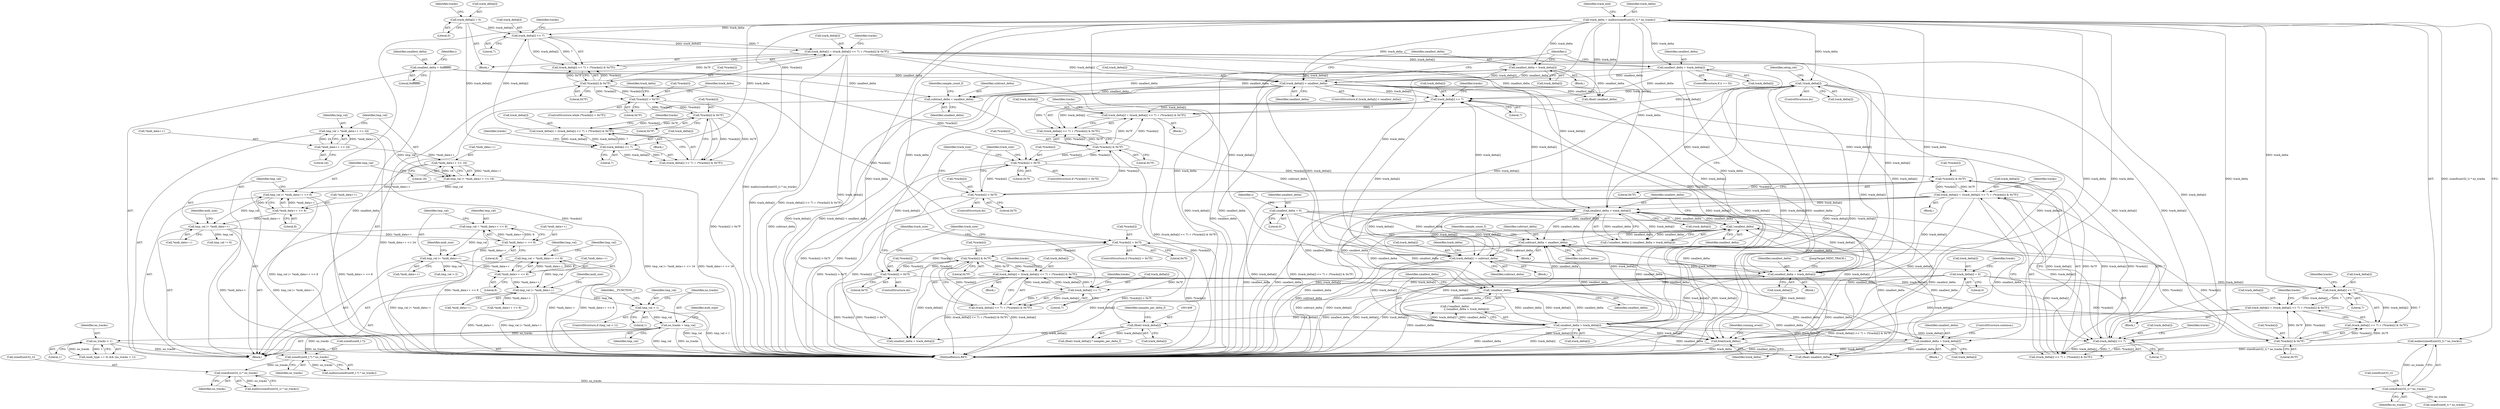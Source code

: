 digraph "0_wildmidi_660b513d99bced8783a4a5984ac2f742c74ebbdd_1@API" {
"1001515" [label="(Call,free(track_delta))"];
"1001048" [label="(Call,!track_delta[i])"];
"1000410" [label="(Call,track_delta = malloc(sizeof(uint32_t) * no_tracks))"];
"1000412" [label="(Call,malloc(sizeof(uint32_t) * no_tracks))"];
"1000413" [label="(Call,sizeof(uint32_t) * no_tracks)"];
"1000406" [label="(Call,sizeof(uint32_t) * no_tracks)"];
"1000399" [label="(Call,sizeof(uint8_t *) * no_tracks)"];
"1000337" [label="(Call,no_tracks = tmp_val)"];
"1000325" [label="(Call,tmp_val < 1)"];
"1000316" [label="(Call,tmp_val |= *midi_data++)"];
"1000309" [label="(Call,tmp_val = *midi_data++ << 8)"];
"1000311" [label="(Call,*midi_data++ << 8)"];
"1000285" [label="(Call,tmp_val |= *midi_data++)"];
"1000278" [label="(Call,tmp_val = *midi_data++ << 8)"];
"1000280" [label="(Call,*midi_data++ << 8)"];
"1000257" [label="(Call,tmp_val |= *midi_data++)"];
"1000250" [label="(Call,tmp_val |= *midi_data++ << 8)"];
"1000243" [label="(Call,tmp_val |= *midi_data++ << 16)"];
"1000236" [label="(Call,tmp_val = *midi_data++ << 24)"];
"1000238" [label="(Call,*midi_data++ << 24)"];
"1000245" [label="(Call,*midi_data++ << 16)"];
"1000252" [label="(Call,*midi_data++ << 8)"];
"1000345" [label="(Call,no_tracks > 1)"];
"1001024" [label="(Call,track_delta[i] = (track_delta[i] << 7) + (*tracks[i] & 0x7F))"];
"1001029" [label="(Call,track_delta[i] << 7)"];
"1001056" [label="(Call,smallest_delta > track_delta[i])"];
"1001054" [label="(Call,!smallest_delta)"];
"1001062" [label="(Call,smallest_delta = track_delta[i])"];
"1000754" [label="(Call,track_delta[i] -= subtract_delta)"];
"1000677" [label="(Call,subtract_delta = smallest_delta)"];
"1000661" [label="(Call,smallest_delta = track_delta[i])"];
"1000655" [label="(Call,track_delta[i] < smallest_delta)"];
"1000625" [label="(Call,track_delta[i] = (track_delta[i] << 7) + (*tracks[i] & 0x7F))"];
"1000630" [label="(Call,track_delta[i] << 7)"];
"1000588" [label="(Call,track_delta[i] = 0)"];
"1000601" [label="(Call,track_delta[i] = (track_delta[i] << 7) + (*tracks[i] & 0x7F))"];
"1000606" [label="(Call,track_delta[i] << 7)"];
"1000611" [label="(Call,*tracks[i] & 0x7F)"];
"1000594" [label="(Call,*tracks[i] > 0x7F)"];
"1000635" [label="(Call,*tracks[i] & 0x7F)"];
"1000431" [label="(Call,smallest_delta = 0xffffffff)"];
"1000672" [label="(Call,smallest_delta = track_delta[i])"];
"1001069" [label="(Call,subtract_delta = smallest_delta)"];
"1000731" [label="(Call,smallest_delta = 0)"];
"1000774" [label="(Call,smallest_delta = track_delta[i])"];
"1000768" [label="(Call,smallest_delta > track_delta[i])"];
"1000766" [label="(Call,!smallest_delta)"];
"1000981" [label="(Call,track_delta[i] = (track_delta[i] << 7) + (*tracks[i] & 0x7F))"];
"1000986" [label="(Call,track_delta[i] << 7)"];
"1000991" [label="(Call,*tracks[i] & 0x7F)"];
"1000966" [label="(Call,*tracks[i] > 0x7f)"];
"1001034" [label="(Call,*tracks[i] & 0x7F)"];
"1001005" [label="(Call,*tracks[i] > 0x7f)"];
"1001337" [label="(Call,track_delta[i] = (track_delta[i] << 7) + (*tracks[i] & 0x7F))"];
"1001342" [label="(Call,track_delta[i] << 7)"];
"1001316" [label="(Call,track_delta[i] = 0)"];
"1001347" [label="(Call,*tracks[i] & 0x7F)"];
"1001322" [label="(Call,*tracks[i] > 0x7f)"];
"1001390" [label="(Call,*tracks[i] & 0x7F)"];
"1001361" [label="(Call,*tracks[i] > 0x7f)"];
"1001408" [label="(Call,(float) track_delta[i])"];
"1001380" [label="(Call,track_delta[i] = (track_delta[i] << 7) + (*tracks[i] & 0x7F))"];
"1001385" [label="(Call,track_delta[i] << 7)"];
"1000678" [label="(Identifier,subtract_delta)"];
"1000611" [label="(Call,*tracks[i] & 0x7F)"];
"1000263" [label="(Identifier,midi_size)"];
"1000780" [label="(ControlStructure,do)"];
"1000612" [label="(Call,*tracks[i])"];
"1001054" [label="(Call,!smallest_delta)"];
"1000249" [label="(Literal,16)"];
"1001005" [label="(Call,*tracks[i] > 0x7f)"];
"1000245" [label="(Call,*midi_data++ << 16)"];
"1000673" [label="(Identifier,smallest_delta)"];
"1000655" [label="(Call,track_delta[i] < smallest_delta)"];
"1001341" [label="(Call,(track_delta[i] << 7) + (*tracks[i] & 0x7F))"];
"1000257" [label="(Call,tmp_val |= *midi_data++)"];
"1000250" [label="(Call,tmp_val |= *midi_data++ << 8)"];
"1000280" [label="(Call,*midi_data++ << 8)"];
"1000406" [label="(Call,sizeof(uint32_t) * no_tracks)"];
"1001056" [label="(Call,smallest_delta > track_delta[i])"];
"1001348" [label="(Call,*tracks[i])"];
"1000266" [label="(Call,tmp_val != 6)"];
"1000654" [label="(ControlStructure,if (track_delta[i] < smallest_delta))"];
"1000656" [label="(Call,track_delta[i])"];
"1000291" [label="(Identifier,midi_size)"];
"1000992" [label="(Call,*tracks[i])"];
"1001381" [label="(Call,track_delta[i])"];
"1000281" [label="(Call,*midi_data++)"];
"1000625" [label="(Call,track_delta[i] = (track_delta[i] << 7) + (*tracks[i] & 0x7F))"];
"1000605" [label="(Call,(track_delta[i] << 7) + (*tracks[i] & 0x7F))"];
"1000610" [label="(Literal,7)"];
"1000407" [label="(Call,sizeof(uint32_t))"];
"1001362" [label="(Call,*tracks[i])"];
"1000345" [label="(Call,no_tracks > 1)"];
"1000398" [label="(Call,malloc(sizeof(uint8_t *) * no_tracks))"];
"1000312" [label="(Call,*midi_data++)"];
"1000239" [label="(Call,*midi_data++)"];
"1001385" [label="(Call,track_delta[i] << 7)"];
"1000410" [label="(Call,track_delta = malloc(sizeof(uint32_t) * no_tracks))"];
"1001058" [label="(Call,track_delta[i])"];
"1001516" [label="(Identifier,track_delta)"];
"1000966" [label="(Call,*tracks[i] > 0x7f)"];
"1000278" [label="(Call,tmp_val = *midi_data++ << 8)"];
"1000614" [label="(Identifier,tracks)"];
"1000994" [label="(Identifier,tracks)"];
"1001320" [label="(Literal,0)"];
"1001350" [label="(Identifier,tracks)"];
"1001049" [label="(Call,track_delta[i])"];
"1000677" [label="(Call,subtract_delta = smallest_delta)"];
"1001395" [label="(Literal,0x7F)"];
"1001076" [label="(Call,(float) smallest_delta)"];
"1001410" [label="(Call,track_delta[i])"];
"1000327" [label="(Literal,1)"];
"1001053" [label="(Call,(!smallest_delta) || (smallest_delta > track_delta[i]))"];
"1000663" [label="(Call,track_delta[i])"];
"1001355" [label="(Identifier,tracks)"];
"1001346" [label="(Literal,7)"];
"1001069" [label="(Call,subtract_delta = smallest_delta)"];
"1001370" [label="(Identifier,track_size)"];
"1001029" [label="(Call,track_delta[i] << 7)"];
"1000436" [label="(Identifier,i)"];
"1000982" [label="(Call,track_delta[i])"];
"1001070" [label="(Identifier,subtract_delta)"];
"1000594" [label="(Call,*tracks[i] > 0x7F)"];
"1001398" [label="(Identifier,tracks)"];
"1001342" [label="(Call,track_delta[i] << 7)"];
"1000123" [label="(Block,)"];
"1001144" [label="(Block,)"];
"1000674" [label="(Call,track_delta[i])"];
"1000595" [label="(Call,*tracks[i])"];
"1000603" [label="(Identifier,track_delta)"];
"1000627" [label="(Identifier,track_delta)"];
"1000974" [label="(Block,)"];
"1001407" [label="(Call,(float) track_delta[i] * samples_per_delta_f)"];
"1000755" [label="(Call,track_delta[i])"];
"1000736" [label="(Identifier,i)"];
"1000991" [label="(Call,*tracks[i] & 0x7F)"];
"1001010" [label="(Literal,0x7f)"];
"1000732" [label="(Identifier,smallest_delta)"];
"1000243" [label="(Call,tmp_val |= *midi_data++ << 16)"];
"1001389" [label="(Literal,7)"];
"1000599" [label="(Literal,0x7F)"];
"1000294" [label="(Call,tmp_val > 2)"];
"1000679" [label="(Identifier,smallest_delta)"];
"1000636" [label="(Call,*tracks[i])"];
"1000978" [label="(Identifier,track_size)"];
"1000635" [label="(Call,*tracks[i] & 0x7F)"];
"1000286" [label="(Identifier,tmp_val)"];
"1000986" [label="(Call,track_delta[i] << 7)"];
"1000973" [label="(ControlStructure,do)"];
"1001515" [label="(Call,free(track_delta))"];
"1000339" [label="(Identifier,tmp_val)"];
"1000236" [label="(Call,tmp_val = *midi_data++ << 24)"];
"1000660" [label="(Block,)"];
"1000418" [label="(Identifier,track_end)"];
"1001337" [label="(Call,track_delta[i] = (track_delta[i] << 7) + (*tracks[i] & 0x7F))"];
"1000309" [label="(Call,tmp_val = *midi_data++ << 8)"];
"1000681" [label="(Identifier,sample_count_f)"];
"1001327" [label="(Literal,0x7f)"];
"1001408" [label="(Call,(float) track_delta[i])"];
"1000761" [label="(Identifier,track_delta)"];
"1001039" [label="(Literal,0x7F)"];
"1001533" [label="(MethodReturn,RET)"];
"1000318" [label="(Call,*midi_data++)"];
"1000412" [label="(Call,malloc(sizeof(uint32_t) * no_tracks))"];
"1000971" [label="(Literal,0x7f)"];
"1000767" [label="(Identifier,smallest_delta)"];
"1000432" [label="(Identifier,smallest_delta)"];
"1001064" [label="(Call,track_delta[i])"];
"1000411" [label="(Identifier,track_delta)"];
"1001014" [label="(Identifier,track_size)"];
"1000731" [label="(Call,smallest_delta = 0)"];
"1000359" [label="(Call,*midi_data++ << 8)"];
"1000346" [label="(Identifier,no_tracks)"];
"1000769" [label="(Identifier,smallest_delta)"];
"1001006" [label="(Call,*tracks[i])"];
"1000588" [label="(Call,track_delta[i] = 0)"];
"1001323" [label="(Call,*tracks[i])"];
"1000399" [label="(Call,sizeof(uint8_t *) * no_tracks)"];
"1000284" [label="(Literal,8)"];
"1000597" [label="(Identifier,tracks)"];
"1000343" [label="(Identifier,midi_type)"];
"1000287" [label="(Call,*midi_data++)"];
"1000965" [label="(ControlStructure,if (*tracks[i] > 0x7f))"];
"1000259" [label="(Call,*midi_data++)"];
"1000770" [label="(Call,track_delta[i])"];
"1001384" [label="(Call,(track_delta[i] << 7) + (*tracks[i] & 0x7F))"];
"1001325" [label="(Identifier,tracks)"];
"1000643" [label="(Identifier,tracks)"];
"1001024" [label="(Call,track_delta[i] = (track_delta[i] << 7) + (*tracks[i] & 0x7F))"];
"1000244" [label="(Identifier,tmp_val)"];
"1000237" [label="(Identifier,tmp_val)"];
"1001343" [label="(Call,track_delta[i])"];
"1000662" [label="(Identifier,smallest_delta)"];
"1000634" [label="(Literal,7)"];
"1000251" [label="(Identifier,tmp_val)"];
"1001317" [label="(Call,track_delta[i])"];
"1000630" [label="(Call,track_delta[i] << 7)"];
"1000324" [label="(ControlStructure,if (tmp_val < 1))"];
"1000981" [label="(Call,track_delta[i] = (track_delta[i] << 7) + (*tracks[i] & 0x7F))"];
"1000589" [label="(Call,track_delta[i])"];
"1001380" [label="(Call,track_delta[i] = (track_delta[i] << 7) + (*tracks[i] & 0x7F))"];
"1001366" [label="(Literal,0x7f)"];
"1001025" [label="(Call,track_delta[i])"];
"1001055" [label="(Identifier,smallest_delta)"];
"1000999" [label="(Identifier,tracks)"];
"1000311" [label="(Call,*midi_data++ << 8)"];
"1000773" [label="(Block,)"];
"1000774" [label="(Call,smallest_delta = track_delta[i])"];
"1000413" [label="(Call,sizeof(uint32_t) * no_tracks)"];
"1000606" [label="(Call,track_delta[i] << 7)"];
"1000315" [label="(Literal,8)"];
"1000279" [label="(Identifier,tmp_val)"];
"1000317" [label="(Identifier,tmp_val)"];
"1001030" [label="(Call,track_delta[i])"];
"1000753" [label="(Block,)"];
"1000619" [label="(Identifier,tracks)"];
"1001338" [label="(Call,track_delta[i])"];
"1000256" [label="(Literal,8)"];
"1000668" [label="(ControlStructure,if (i == 0))"];
"1000338" [label="(Identifier,no_tracks)"];
"1000330" [label="(Identifier,__FUNCTION__)"];
"1000322" [label="(Identifier,midi_size)"];
"1000661" [label="(Call,smallest_delta = track_delta[i])"];
"1001042" [label="(Identifier,tracks)"];
"1000783" [label="(Identifier,setup_ret)"];
"1000443" [label="(Block,)"];
"1000600" [label="(Block,)"];
"1000310" [label="(Identifier,tmp_val)"];
"1001057" [label="(Identifier,smallest_delta)"];
"1001352" [label="(Literal,0x7F)"];
"1000775" [label="(Identifier,smallest_delta)"];
"1000987" [label="(Call,track_delta[i])"];
"1001393" [label="(Identifier,tracks)"];
"1001390" [label="(Call,*tracks[i] & 0x7F)"];
"1000758" [label="(Identifier,subtract_delta)"];
"1000325" [label="(Call,tmp_val < 1)"];
"1000626" [label="(Call,track_delta[i])"];
"1001413" [label="(Identifier,samples_per_delta_f)"];
"1000431" [label="(Call,smallest_delta = 0xffffffff)"];
"1001322" [label="(Call,*tracks[i] > 0x7f)"];
"1000409" [label="(Identifier,no_tracks)"];
"1001361" [label="(Call,*tracks[i] > 0x7f)"];
"1000253" [label="(Call,*midi_data++)"];
"1000638" [label="(Identifier,tracks)"];
"1001347" [label="(Call,*tracks[i] & 0x7F)"];
"1001330" [label="(Block,)"];
"1000592" [label="(Literal,0)"];
"1000766" [label="(Call,!smallest_delta)"];
"1001063" [label="(Identifier,smallest_delta)"];
"1001518" [label="(Identifier,running_event)"];
"1000246" [label="(Call,*midi_data++)"];
"1000601" [label="(Call,track_delta[i] = (track_delta[i] << 7) + (*tracks[i] & 0x7F))"];
"1001334" [label="(Identifier,track_size)"];
"1001321" [label="(ControlStructure,if (*tracks[i] > 0x7f))"];
"1000768" [label="(Call,smallest_delta > track_delta[i])"];
"1000779" [label="(ControlStructure,continue;)"];
"1000781" [label="(Block,)"];
"1000607" [label="(Call,track_delta[i])"];
"1000765" [label="(Call,(!smallest_delta)\n                             || (smallest_delta > track_delta[i]))"];
"1000326" [label="(Identifier,tmp_val)"];
"1001034" [label="(Call,*tracks[i] & 0x7F)"];
"1001033" [label="(Literal,7)"];
"1000433" [label="(Literal,0xffffffff)"];
"1001071" [label="(Identifier,smallest_delta)"];
"1001035" [label="(Call,*tracks[i])"];
"1000730" [label="(Block,)"];
"1001061" [label="(Block,)"];
"1000416" [label="(Identifier,no_tracks)"];
"1000754" [label="(Call,track_delta[i] -= subtract_delta)"];
"1000967" [label="(Call,*tracks[i])"];
"1001448" [label="(Call,smallest_delta = track_delta[i])"];
"1000616" [label="(Literal,0x7F)"];
"1000672" [label="(Call,smallest_delta = track_delta[i])"];
"1000402" [label="(Identifier,no_tracks)"];
"1001067" [label="(JumpTarget,NEXT_TRACK:)"];
"1000776" [label="(Call,track_delta[i])"];
"1000990" [label="(Literal,7)"];
"1000242" [label="(Literal,24)"];
"1000602" [label="(Call,track_delta[i])"];
"1001329" [label="(ControlStructure,do)"];
"1001073" [label="(Identifier,sample_count_f)"];
"1001391" [label="(Call,*tracks[i])"];
"1000258" [label="(Identifier,tmp_val)"];
"1000593" [label="(ControlStructure,while (*tracks[i] > 0x7F))"];
"1001028" [label="(Call,(track_delta[i] << 7) + (*tracks[i] & 0x7F))"];
"1000341" [label="(Call,(midi_type == 0) && (no_tracks > 1))"];
"1000631" [label="(Call,track_delta[i])"];
"1000238" [label="(Call,*midi_data++ << 24)"];
"1000733" [label="(Literal,0)"];
"1000400" [label="(Call,sizeof(uint8_t *))"];
"1000337" [label="(Call,no_tracks = tmp_val)"];
"1000347" [label="(Literal,1)"];
"1001062" [label="(Call,smallest_delta = track_delta[i])"];
"1000442" [label="(Identifier,i)"];
"1000985" [label="(Call,(track_delta[i] << 7) + (*tracks[i] & 0x7F))"];
"1001316" [label="(Call,track_delta[i] = 0)"];
"1000414" [label="(Call,sizeof(uint32_t))"];
"1000316" [label="(Call,tmp_val |= *midi_data++)"];
"1000285" [label="(Call,tmp_val |= *midi_data++)"];
"1000252" [label="(Call,*midi_data++ << 8)"];
"1001048" [label="(Call,!track_delta[i])"];
"1000684" [label="(Call,(float) smallest_delta)"];
"1001037" [label="(Identifier,tracks)"];
"1000996" [label="(Literal,0x7F)"];
"1000640" [label="(Literal,0x7F)"];
"1001386" [label="(Call,track_delta[i])"];
"1000629" [label="(Call,(track_delta[i] << 7) + (*tracks[i] & 0x7F))"];
"1000420" [label="(Call,sizeof(uint8_t) * no_tracks)"];
"1000659" [label="(Identifier,smallest_delta)"];
"1000405" [label="(Call,malloc(sizeof(uint32_t) * no_tracks))"];
"1001515" -> "1000123"  [label="AST: "];
"1001515" -> "1001516"  [label="CFG: "];
"1001516" -> "1001515"  [label="AST: "];
"1001518" -> "1001515"  [label="CFG: "];
"1001515" -> "1001533"  [label="DDG: track_delta"];
"1001048" -> "1001515"  [label="DDG: track_delta[i]"];
"1001337" -> "1001515"  [label="DDG: track_delta[i]"];
"1001056" -> "1001515"  [label="DDG: track_delta[i]"];
"1000754" -> "1001515"  [label="DDG: track_delta[i]"];
"1001316" -> "1001515"  [label="DDG: track_delta[i]"];
"1000655" -> "1001515"  [label="DDG: track_delta[i]"];
"1000625" -> "1001515"  [label="DDG: track_delta[i]"];
"1000410" -> "1001515"  [label="DDG: track_delta"];
"1000981" -> "1001515"  [label="DDG: track_delta[i]"];
"1000768" -> "1001515"  [label="DDG: track_delta[i]"];
"1001408" -> "1001515"  [label="DDG: track_delta[i]"];
"1001048" -> "1000780"  [label="AST: "];
"1001048" -> "1001049"  [label="CFG: "];
"1001049" -> "1001048"  [label="AST: "];
"1000783" -> "1001048"  [label="CFG: "];
"1001055" -> "1001048"  [label="CFG: "];
"1001048" -> "1001533"  [label="DDG: track_delta[i]"];
"1001048" -> "1001533"  [label="DDG: !track_delta[i]"];
"1001048" -> "1000754"  [label="DDG: track_delta[i]"];
"1001048" -> "1000986"  [label="DDG: track_delta[i]"];
"1001048" -> "1001029"  [label="DDG: track_delta[i]"];
"1000410" -> "1001048"  [label="DDG: track_delta"];
"1001024" -> "1001048"  [label="DDG: track_delta[i]"];
"1001048" -> "1001056"  [label="DDG: track_delta[i]"];
"1001048" -> "1001062"  [label="DDG: track_delta[i]"];
"1000410" -> "1000123"  [label="AST: "];
"1000410" -> "1000412"  [label="CFG: "];
"1000411" -> "1000410"  [label="AST: "];
"1000412" -> "1000410"  [label="AST: "];
"1000418" -> "1000410"  [label="CFG: "];
"1000410" -> "1001533"  [label="DDG: malloc(sizeof(uint32_t) * no_tracks)"];
"1000412" -> "1000410"  [label="DDG: sizeof(uint32_t) * no_tracks"];
"1000410" -> "1000606"  [label="DDG: track_delta"];
"1000410" -> "1000630"  [label="DDG: track_delta"];
"1000410" -> "1000655"  [label="DDG: track_delta"];
"1000410" -> "1000661"  [label="DDG: track_delta"];
"1000410" -> "1000672"  [label="DDG: track_delta"];
"1000410" -> "1000754"  [label="DDG: track_delta"];
"1000410" -> "1000768"  [label="DDG: track_delta"];
"1000410" -> "1000774"  [label="DDG: track_delta"];
"1000410" -> "1000986"  [label="DDG: track_delta"];
"1000410" -> "1001029"  [label="DDG: track_delta"];
"1000410" -> "1001056"  [label="DDG: track_delta"];
"1000410" -> "1001062"  [label="DDG: track_delta"];
"1000410" -> "1001342"  [label="DDG: track_delta"];
"1000410" -> "1001385"  [label="DDG: track_delta"];
"1000410" -> "1001408"  [label="DDG: track_delta"];
"1000410" -> "1001448"  [label="DDG: track_delta"];
"1000412" -> "1000413"  [label="CFG: "];
"1000413" -> "1000412"  [label="AST: "];
"1000412" -> "1001533"  [label="DDG: sizeof(uint32_t) * no_tracks"];
"1000413" -> "1000412"  [label="DDG: no_tracks"];
"1000413" -> "1000416"  [label="CFG: "];
"1000414" -> "1000413"  [label="AST: "];
"1000416" -> "1000413"  [label="AST: "];
"1000406" -> "1000413"  [label="DDG: no_tracks"];
"1000413" -> "1000420"  [label="DDG: no_tracks"];
"1000406" -> "1000405"  [label="AST: "];
"1000406" -> "1000409"  [label="CFG: "];
"1000407" -> "1000406"  [label="AST: "];
"1000409" -> "1000406"  [label="AST: "];
"1000405" -> "1000406"  [label="CFG: "];
"1000406" -> "1000405"  [label="DDG: no_tracks"];
"1000399" -> "1000406"  [label="DDG: no_tracks"];
"1000399" -> "1000398"  [label="AST: "];
"1000399" -> "1000402"  [label="CFG: "];
"1000400" -> "1000399"  [label="AST: "];
"1000402" -> "1000399"  [label="AST: "];
"1000398" -> "1000399"  [label="CFG: "];
"1000399" -> "1000398"  [label="DDG: no_tracks"];
"1000337" -> "1000399"  [label="DDG: no_tracks"];
"1000345" -> "1000399"  [label="DDG: no_tracks"];
"1000337" -> "1000123"  [label="AST: "];
"1000337" -> "1000339"  [label="CFG: "];
"1000338" -> "1000337"  [label="AST: "];
"1000339" -> "1000337"  [label="AST: "];
"1000343" -> "1000337"  [label="CFG: "];
"1000337" -> "1001533"  [label="DDG: tmp_val"];
"1000337" -> "1001533"  [label="DDG: no_tracks"];
"1000325" -> "1000337"  [label="DDG: tmp_val"];
"1000337" -> "1000345"  [label="DDG: no_tracks"];
"1000325" -> "1000324"  [label="AST: "];
"1000325" -> "1000327"  [label="CFG: "];
"1000326" -> "1000325"  [label="AST: "];
"1000327" -> "1000325"  [label="AST: "];
"1000330" -> "1000325"  [label="CFG: "];
"1000338" -> "1000325"  [label="CFG: "];
"1000325" -> "1001533"  [label="DDG: tmp_val"];
"1000325" -> "1001533"  [label="DDG: tmp_val < 1"];
"1000316" -> "1000325"  [label="DDG: tmp_val"];
"1000316" -> "1000123"  [label="AST: "];
"1000316" -> "1000318"  [label="CFG: "];
"1000317" -> "1000316"  [label="AST: "];
"1000318" -> "1000316"  [label="AST: "];
"1000322" -> "1000316"  [label="CFG: "];
"1000316" -> "1001533"  [label="DDG: *midi_data++"];
"1000316" -> "1001533"  [label="DDG: tmp_val |= *midi_data++"];
"1000309" -> "1000316"  [label="DDG: tmp_val"];
"1000311" -> "1000316"  [label="DDG: *midi_data++"];
"1000316" -> "1000359"  [label="DDG: *midi_data++"];
"1000309" -> "1000123"  [label="AST: "];
"1000309" -> "1000311"  [label="CFG: "];
"1000310" -> "1000309"  [label="AST: "];
"1000311" -> "1000309"  [label="AST: "];
"1000317" -> "1000309"  [label="CFG: "];
"1000309" -> "1001533"  [label="DDG: *midi_data++ << 8"];
"1000311" -> "1000309"  [label="DDG: *midi_data++"];
"1000311" -> "1000309"  [label="DDG: 8"];
"1000311" -> "1000315"  [label="CFG: "];
"1000312" -> "1000311"  [label="AST: "];
"1000315" -> "1000311"  [label="AST: "];
"1000285" -> "1000311"  [label="DDG: *midi_data++"];
"1000285" -> "1000123"  [label="AST: "];
"1000285" -> "1000287"  [label="CFG: "];
"1000286" -> "1000285"  [label="AST: "];
"1000287" -> "1000285"  [label="AST: "];
"1000291" -> "1000285"  [label="CFG: "];
"1000285" -> "1001533"  [label="DDG: tmp_val |= *midi_data++"];
"1000285" -> "1001533"  [label="DDG: *midi_data++"];
"1000278" -> "1000285"  [label="DDG: tmp_val"];
"1000280" -> "1000285"  [label="DDG: *midi_data++"];
"1000285" -> "1000294"  [label="DDG: tmp_val"];
"1000278" -> "1000123"  [label="AST: "];
"1000278" -> "1000280"  [label="CFG: "];
"1000279" -> "1000278"  [label="AST: "];
"1000280" -> "1000278"  [label="AST: "];
"1000286" -> "1000278"  [label="CFG: "];
"1000278" -> "1001533"  [label="DDG: *midi_data++ << 8"];
"1000280" -> "1000278"  [label="DDG: *midi_data++"];
"1000280" -> "1000278"  [label="DDG: 8"];
"1000280" -> "1000284"  [label="CFG: "];
"1000281" -> "1000280"  [label="AST: "];
"1000284" -> "1000280"  [label="AST: "];
"1000257" -> "1000280"  [label="DDG: *midi_data++"];
"1000257" -> "1000123"  [label="AST: "];
"1000257" -> "1000259"  [label="CFG: "];
"1000258" -> "1000257"  [label="AST: "];
"1000259" -> "1000257"  [label="AST: "];
"1000263" -> "1000257"  [label="CFG: "];
"1000257" -> "1001533"  [label="DDG: *midi_data++"];
"1000257" -> "1001533"  [label="DDG: tmp_val |= *midi_data++"];
"1000250" -> "1000257"  [label="DDG: tmp_val"];
"1000252" -> "1000257"  [label="DDG: *midi_data++"];
"1000257" -> "1000266"  [label="DDG: tmp_val"];
"1000250" -> "1000123"  [label="AST: "];
"1000250" -> "1000252"  [label="CFG: "];
"1000251" -> "1000250"  [label="AST: "];
"1000252" -> "1000250"  [label="AST: "];
"1000258" -> "1000250"  [label="CFG: "];
"1000250" -> "1001533"  [label="DDG: *midi_data++ << 8"];
"1000250" -> "1001533"  [label="DDG: tmp_val |= *midi_data++ << 8"];
"1000243" -> "1000250"  [label="DDG: tmp_val"];
"1000252" -> "1000250"  [label="DDG: *midi_data++"];
"1000252" -> "1000250"  [label="DDG: 8"];
"1000243" -> "1000123"  [label="AST: "];
"1000243" -> "1000245"  [label="CFG: "];
"1000244" -> "1000243"  [label="AST: "];
"1000245" -> "1000243"  [label="AST: "];
"1000251" -> "1000243"  [label="CFG: "];
"1000243" -> "1001533"  [label="DDG: *midi_data++ << 16"];
"1000243" -> "1001533"  [label="DDG: tmp_val |= *midi_data++ << 16"];
"1000236" -> "1000243"  [label="DDG: tmp_val"];
"1000245" -> "1000243"  [label="DDG: *midi_data++"];
"1000245" -> "1000243"  [label="DDG: 16"];
"1000236" -> "1000123"  [label="AST: "];
"1000236" -> "1000238"  [label="CFG: "];
"1000237" -> "1000236"  [label="AST: "];
"1000238" -> "1000236"  [label="AST: "];
"1000244" -> "1000236"  [label="CFG: "];
"1000236" -> "1001533"  [label="DDG: *midi_data++ << 24"];
"1000238" -> "1000236"  [label="DDG: *midi_data++"];
"1000238" -> "1000236"  [label="DDG: 24"];
"1000238" -> "1000242"  [label="CFG: "];
"1000239" -> "1000238"  [label="AST: "];
"1000242" -> "1000238"  [label="AST: "];
"1000238" -> "1000245"  [label="DDG: *midi_data++"];
"1000245" -> "1000249"  [label="CFG: "];
"1000246" -> "1000245"  [label="AST: "];
"1000249" -> "1000245"  [label="AST: "];
"1000245" -> "1000252"  [label="DDG: *midi_data++"];
"1000252" -> "1000256"  [label="CFG: "];
"1000253" -> "1000252"  [label="AST: "];
"1000256" -> "1000252"  [label="AST: "];
"1000345" -> "1000341"  [label="AST: "];
"1000345" -> "1000347"  [label="CFG: "];
"1000346" -> "1000345"  [label="AST: "];
"1000347" -> "1000345"  [label="AST: "];
"1000341" -> "1000345"  [label="CFG: "];
"1000345" -> "1001533"  [label="DDG: no_tracks"];
"1000345" -> "1000341"  [label="DDG: no_tracks"];
"1000345" -> "1000341"  [label="DDG: 1"];
"1001024" -> "1000781"  [label="AST: "];
"1001024" -> "1001028"  [label="CFG: "];
"1001025" -> "1001024"  [label="AST: "];
"1001028" -> "1001024"  [label="AST: "];
"1001042" -> "1001024"  [label="CFG: "];
"1001024" -> "1001533"  [label="DDG: (track_delta[i] << 7) + (*tracks[i] & 0x7F)"];
"1001029" -> "1001024"  [label="DDG: track_delta[i]"];
"1001029" -> "1001024"  [label="DDG: 7"];
"1001034" -> "1001024"  [label="DDG: *tracks[i]"];
"1001034" -> "1001024"  [label="DDG: 0x7F"];
"1001029" -> "1001028"  [label="AST: "];
"1001029" -> "1001033"  [label="CFG: "];
"1001030" -> "1001029"  [label="AST: "];
"1001033" -> "1001029"  [label="AST: "];
"1001037" -> "1001029"  [label="CFG: "];
"1001029" -> "1001028"  [label="DDG: track_delta[i]"];
"1001029" -> "1001028"  [label="DDG: 7"];
"1001056" -> "1001029"  [label="DDG: track_delta[i]"];
"1000754" -> "1001029"  [label="DDG: track_delta[i]"];
"1000655" -> "1001029"  [label="DDG: track_delta[i]"];
"1000625" -> "1001029"  [label="DDG: track_delta[i]"];
"1000981" -> "1001029"  [label="DDG: track_delta[i]"];
"1000768" -> "1001029"  [label="DDG: track_delta[i]"];
"1001056" -> "1001053"  [label="AST: "];
"1001056" -> "1001058"  [label="CFG: "];
"1001057" -> "1001056"  [label="AST: "];
"1001058" -> "1001056"  [label="AST: "];
"1001053" -> "1001056"  [label="CFG: "];
"1001056" -> "1001533"  [label="DDG: smallest_delta"];
"1001056" -> "1001533"  [label="DDG: track_delta[i]"];
"1001056" -> "1000754"  [label="DDG: track_delta[i]"];
"1001056" -> "1000766"  [label="DDG: smallest_delta"];
"1001056" -> "1000986"  [label="DDG: track_delta[i]"];
"1001056" -> "1001054"  [label="DDG: smallest_delta"];
"1001056" -> "1001053"  [label="DDG: smallest_delta"];
"1001056" -> "1001053"  [label="DDG: track_delta[i]"];
"1001054" -> "1001056"  [label="DDG: smallest_delta"];
"1000754" -> "1001056"  [label="DDG: track_delta[i]"];
"1000655" -> "1001056"  [label="DDG: track_delta[i]"];
"1000625" -> "1001056"  [label="DDG: track_delta[i]"];
"1000981" -> "1001056"  [label="DDG: track_delta[i]"];
"1000768" -> "1001056"  [label="DDG: track_delta[i]"];
"1001056" -> "1001062"  [label="DDG: track_delta[i]"];
"1001056" -> "1001069"  [label="DDG: smallest_delta"];
"1001056" -> "1001076"  [label="DDG: smallest_delta"];
"1001054" -> "1001053"  [label="AST: "];
"1001054" -> "1001055"  [label="CFG: "];
"1001055" -> "1001054"  [label="AST: "];
"1001057" -> "1001054"  [label="CFG: "];
"1001053" -> "1001054"  [label="CFG: "];
"1001054" -> "1001533"  [label="DDG: smallest_delta"];
"1001054" -> "1000766"  [label="DDG: smallest_delta"];
"1001054" -> "1001053"  [label="DDG: smallest_delta"];
"1001062" -> "1001054"  [label="DDG: smallest_delta"];
"1000731" -> "1001054"  [label="DDG: smallest_delta"];
"1000774" -> "1001054"  [label="DDG: smallest_delta"];
"1000766" -> "1001054"  [label="DDG: smallest_delta"];
"1000768" -> "1001054"  [label="DDG: smallest_delta"];
"1001054" -> "1001069"  [label="DDG: smallest_delta"];
"1001054" -> "1001076"  [label="DDG: smallest_delta"];
"1001062" -> "1001061"  [label="AST: "];
"1001062" -> "1001064"  [label="CFG: "];
"1001063" -> "1001062"  [label="AST: "];
"1001064" -> "1001062"  [label="AST: "];
"1001067" -> "1001062"  [label="CFG: "];
"1001062" -> "1001533"  [label="DDG: track_delta[i]"];
"1001062" -> "1001533"  [label="DDG: smallest_delta"];
"1001062" -> "1000766"  [label="DDG: smallest_delta"];
"1000754" -> "1001062"  [label="DDG: track_delta[i]"];
"1000655" -> "1001062"  [label="DDG: track_delta[i]"];
"1000625" -> "1001062"  [label="DDG: track_delta[i]"];
"1000981" -> "1001062"  [label="DDG: track_delta[i]"];
"1000768" -> "1001062"  [label="DDG: track_delta[i]"];
"1001062" -> "1001069"  [label="DDG: smallest_delta"];
"1001062" -> "1001076"  [label="DDG: smallest_delta"];
"1000754" -> "1000753"  [label="AST: "];
"1000754" -> "1000758"  [label="CFG: "];
"1000755" -> "1000754"  [label="AST: "];
"1000758" -> "1000754"  [label="AST: "];
"1000761" -> "1000754"  [label="CFG: "];
"1000754" -> "1001533"  [label="DDG: subtract_delta"];
"1000754" -> "1001533"  [label="DDG: track_delta[i]"];
"1000677" -> "1000754"  [label="DDG: subtract_delta"];
"1001069" -> "1000754"  [label="DDG: subtract_delta"];
"1000655" -> "1000754"  [label="DDG: track_delta[i]"];
"1000625" -> "1000754"  [label="DDG: track_delta[i]"];
"1000981" -> "1000754"  [label="DDG: track_delta[i]"];
"1000768" -> "1000754"  [label="DDG: track_delta[i]"];
"1000754" -> "1000768"  [label="DDG: track_delta[i]"];
"1000754" -> "1000774"  [label="DDG: track_delta[i]"];
"1000754" -> "1000986"  [label="DDG: track_delta[i]"];
"1000677" -> "1000123"  [label="AST: "];
"1000677" -> "1000679"  [label="CFG: "];
"1000678" -> "1000677"  [label="AST: "];
"1000679" -> "1000677"  [label="AST: "];
"1000681" -> "1000677"  [label="CFG: "];
"1000677" -> "1001533"  [label="DDG: subtract_delta"];
"1000661" -> "1000677"  [label="DDG: smallest_delta"];
"1000431" -> "1000677"  [label="DDG: smallest_delta"];
"1000655" -> "1000677"  [label="DDG: smallest_delta"];
"1000672" -> "1000677"  [label="DDG: smallest_delta"];
"1000661" -> "1000660"  [label="AST: "];
"1000661" -> "1000663"  [label="CFG: "];
"1000662" -> "1000661"  [label="AST: "];
"1000663" -> "1000661"  [label="AST: "];
"1000442" -> "1000661"  [label="CFG: "];
"1000661" -> "1001533"  [label="DDG: track_delta[i]"];
"1000661" -> "1001533"  [label="DDG: smallest_delta"];
"1000661" -> "1000655"  [label="DDG: smallest_delta"];
"1000655" -> "1000661"  [label="DDG: track_delta[i]"];
"1000661" -> "1000684"  [label="DDG: smallest_delta"];
"1000655" -> "1000654"  [label="AST: "];
"1000655" -> "1000659"  [label="CFG: "];
"1000656" -> "1000655"  [label="AST: "];
"1000659" -> "1000655"  [label="AST: "];
"1000662" -> "1000655"  [label="CFG: "];
"1000442" -> "1000655"  [label="CFG: "];
"1000655" -> "1001533"  [label="DDG: track_delta[i]"];
"1000655" -> "1001533"  [label="DDG: track_delta[i] < smallest_delta"];
"1000655" -> "1001533"  [label="DDG: smallest_delta"];
"1000625" -> "1000655"  [label="DDG: track_delta[i]"];
"1000431" -> "1000655"  [label="DDG: smallest_delta"];
"1000672" -> "1000655"  [label="DDG: smallest_delta"];
"1000655" -> "1000684"  [label="DDG: smallest_delta"];
"1000655" -> "1000986"  [label="DDG: track_delta[i]"];
"1000655" -> "1001448"  [label="DDG: track_delta[i]"];
"1000625" -> "1000443"  [label="AST: "];
"1000625" -> "1000629"  [label="CFG: "];
"1000626" -> "1000625"  [label="AST: "];
"1000629" -> "1000625"  [label="AST: "];
"1000643" -> "1000625"  [label="CFG: "];
"1000625" -> "1001533"  [label="DDG: (track_delta[i] << 7) + (*tracks[i] & 0x7F)"];
"1000625" -> "1001533"  [label="DDG: track_delta[i]"];
"1000630" -> "1000625"  [label="DDG: track_delta[i]"];
"1000630" -> "1000625"  [label="DDG: 7"];
"1000635" -> "1000625"  [label="DDG: *tracks[i]"];
"1000635" -> "1000625"  [label="DDG: 0x7F"];
"1000625" -> "1000672"  [label="DDG: track_delta[i]"];
"1000625" -> "1000986"  [label="DDG: track_delta[i]"];
"1000625" -> "1001448"  [label="DDG: track_delta[i]"];
"1000630" -> "1000629"  [label="AST: "];
"1000630" -> "1000634"  [label="CFG: "];
"1000631" -> "1000630"  [label="AST: "];
"1000634" -> "1000630"  [label="AST: "];
"1000638" -> "1000630"  [label="CFG: "];
"1000630" -> "1000629"  [label="DDG: track_delta[i]"];
"1000630" -> "1000629"  [label="DDG: 7"];
"1000588" -> "1000630"  [label="DDG: track_delta[i]"];
"1000601" -> "1000630"  [label="DDG: track_delta[i]"];
"1000588" -> "1000443"  [label="AST: "];
"1000588" -> "1000592"  [label="CFG: "];
"1000589" -> "1000588"  [label="AST: "];
"1000592" -> "1000588"  [label="AST: "];
"1000597" -> "1000588"  [label="CFG: "];
"1000588" -> "1000606"  [label="DDG: track_delta[i]"];
"1000601" -> "1000600"  [label="AST: "];
"1000601" -> "1000605"  [label="CFG: "];
"1000602" -> "1000601"  [label="AST: "];
"1000605" -> "1000601"  [label="AST: "];
"1000619" -> "1000601"  [label="CFG: "];
"1000606" -> "1000601"  [label="DDG: track_delta[i]"];
"1000606" -> "1000601"  [label="DDG: 7"];
"1000611" -> "1000601"  [label="DDG: *tracks[i]"];
"1000611" -> "1000601"  [label="DDG: 0x7F"];
"1000601" -> "1000606"  [label="DDG: track_delta[i]"];
"1000606" -> "1000605"  [label="AST: "];
"1000606" -> "1000610"  [label="CFG: "];
"1000607" -> "1000606"  [label="AST: "];
"1000610" -> "1000606"  [label="AST: "];
"1000614" -> "1000606"  [label="CFG: "];
"1000606" -> "1000605"  [label="DDG: track_delta[i]"];
"1000606" -> "1000605"  [label="DDG: 7"];
"1000611" -> "1000605"  [label="AST: "];
"1000611" -> "1000616"  [label="CFG: "];
"1000612" -> "1000611"  [label="AST: "];
"1000616" -> "1000611"  [label="AST: "];
"1000605" -> "1000611"  [label="CFG: "];
"1000611" -> "1000594"  [label="DDG: *tracks[i]"];
"1000611" -> "1000605"  [label="DDG: *tracks[i]"];
"1000611" -> "1000605"  [label="DDG: 0x7F"];
"1000594" -> "1000611"  [label="DDG: *tracks[i]"];
"1000594" -> "1000593"  [label="AST: "];
"1000594" -> "1000599"  [label="CFG: "];
"1000595" -> "1000594"  [label="AST: "];
"1000599" -> "1000594"  [label="AST: "];
"1000603" -> "1000594"  [label="CFG: "];
"1000627" -> "1000594"  [label="CFG: "];
"1000594" -> "1001533"  [label="DDG: *tracks[i] > 0x7F"];
"1000635" -> "1000594"  [label="DDG: *tracks[i]"];
"1000594" -> "1000635"  [label="DDG: *tracks[i]"];
"1000635" -> "1000629"  [label="AST: "];
"1000635" -> "1000640"  [label="CFG: "];
"1000636" -> "1000635"  [label="AST: "];
"1000640" -> "1000635"  [label="AST: "];
"1000629" -> "1000635"  [label="CFG: "];
"1000635" -> "1001533"  [label="DDG: *tracks[i]"];
"1000635" -> "1000629"  [label="DDG: *tracks[i]"];
"1000635" -> "1000629"  [label="DDG: 0x7F"];
"1000635" -> "1000966"  [label="DDG: *tracks[i]"];
"1000635" -> "1001322"  [label="DDG: *tracks[i]"];
"1000431" -> "1000123"  [label="AST: "];
"1000431" -> "1000433"  [label="CFG: "];
"1000432" -> "1000431"  [label="AST: "];
"1000433" -> "1000431"  [label="AST: "];
"1000436" -> "1000431"  [label="CFG: "];
"1000431" -> "1001533"  [label="DDG: smallest_delta"];
"1000431" -> "1000684"  [label="DDG: smallest_delta"];
"1000672" -> "1000668"  [label="AST: "];
"1000672" -> "1000674"  [label="CFG: "];
"1000673" -> "1000672"  [label="AST: "];
"1000674" -> "1000672"  [label="AST: "];
"1000442" -> "1000672"  [label="CFG: "];
"1000672" -> "1001533"  [label="DDG: track_delta[i]"];
"1000672" -> "1001533"  [label="DDG: smallest_delta"];
"1000672" -> "1000684"  [label="DDG: smallest_delta"];
"1001069" -> "1000730"  [label="AST: "];
"1001069" -> "1001071"  [label="CFG: "];
"1001070" -> "1001069"  [label="AST: "];
"1001071" -> "1001069"  [label="AST: "];
"1001073" -> "1001069"  [label="CFG: "];
"1001069" -> "1001533"  [label="DDG: subtract_delta"];
"1000731" -> "1001069"  [label="DDG: smallest_delta"];
"1000774" -> "1001069"  [label="DDG: smallest_delta"];
"1000766" -> "1001069"  [label="DDG: smallest_delta"];
"1000768" -> "1001069"  [label="DDG: smallest_delta"];
"1000731" -> "1000730"  [label="AST: "];
"1000731" -> "1000733"  [label="CFG: "];
"1000732" -> "1000731"  [label="AST: "];
"1000733" -> "1000731"  [label="AST: "];
"1000736" -> "1000731"  [label="CFG: "];
"1000731" -> "1001533"  [label="DDG: smallest_delta"];
"1000731" -> "1000766"  [label="DDG: smallest_delta"];
"1000731" -> "1001076"  [label="DDG: smallest_delta"];
"1000774" -> "1000773"  [label="AST: "];
"1000774" -> "1000776"  [label="CFG: "];
"1000775" -> "1000774"  [label="AST: "];
"1000776" -> "1000774"  [label="AST: "];
"1000779" -> "1000774"  [label="CFG: "];
"1000774" -> "1001533"  [label="DDG: track_delta[i]"];
"1000774" -> "1001533"  [label="DDG: smallest_delta"];
"1000774" -> "1000766"  [label="DDG: smallest_delta"];
"1000768" -> "1000774"  [label="DDG: track_delta[i]"];
"1000774" -> "1001076"  [label="DDG: smallest_delta"];
"1000768" -> "1000765"  [label="AST: "];
"1000768" -> "1000770"  [label="CFG: "];
"1000769" -> "1000768"  [label="AST: "];
"1000770" -> "1000768"  [label="AST: "];
"1000765" -> "1000768"  [label="CFG: "];
"1000768" -> "1001533"  [label="DDG: smallest_delta"];
"1000768" -> "1001533"  [label="DDG: track_delta[i]"];
"1000768" -> "1000766"  [label="DDG: smallest_delta"];
"1000768" -> "1000765"  [label="DDG: smallest_delta"];
"1000768" -> "1000765"  [label="DDG: track_delta[i]"];
"1000766" -> "1000768"  [label="DDG: smallest_delta"];
"1000768" -> "1000986"  [label="DDG: track_delta[i]"];
"1000768" -> "1001076"  [label="DDG: smallest_delta"];
"1000766" -> "1000765"  [label="AST: "];
"1000766" -> "1000767"  [label="CFG: "];
"1000767" -> "1000766"  [label="AST: "];
"1000769" -> "1000766"  [label="CFG: "];
"1000765" -> "1000766"  [label="CFG: "];
"1000766" -> "1001533"  [label="DDG: smallest_delta"];
"1000766" -> "1000765"  [label="DDG: smallest_delta"];
"1000766" -> "1001076"  [label="DDG: smallest_delta"];
"1000981" -> "1000974"  [label="AST: "];
"1000981" -> "1000985"  [label="CFG: "];
"1000982" -> "1000981"  [label="AST: "];
"1000985" -> "1000981"  [label="AST: "];
"1000999" -> "1000981"  [label="CFG: "];
"1000981" -> "1001533"  [label="DDG: track_delta[i]"];
"1000981" -> "1001533"  [label="DDG: (track_delta[i] << 7) + (*tracks[i] & 0x7F)"];
"1000986" -> "1000981"  [label="DDG: track_delta[i]"];
"1000986" -> "1000981"  [label="DDG: 7"];
"1000991" -> "1000981"  [label="DDG: *tracks[i]"];
"1000991" -> "1000981"  [label="DDG: 0x7F"];
"1000981" -> "1000986"  [label="DDG: track_delta[i]"];
"1000986" -> "1000985"  [label="AST: "];
"1000986" -> "1000990"  [label="CFG: "];
"1000987" -> "1000986"  [label="AST: "];
"1000990" -> "1000986"  [label="AST: "];
"1000994" -> "1000986"  [label="CFG: "];
"1000986" -> "1000985"  [label="DDG: track_delta[i]"];
"1000986" -> "1000985"  [label="DDG: 7"];
"1000991" -> "1000985"  [label="AST: "];
"1000991" -> "1000996"  [label="CFG: "];
"1000992" -> "1000991"  [label="AST: "];
"1000996" -> "1000991"  [label="AST: "];
"1000985" -> "1000991"  [label="CFG: "];
"1000991" -> "1000985"  [label="DDG: *tracks[i]"];
"1000991" -> "1000985"  [label="DDG: 0x7F"];
"1000966" -> "1000991"  [label="DDG: *tracks[i]"];
"1001005" -> "1000991"  [label="DDG: *tracks[i]"];
"1000991" -> "1001005"  [label="DDG: *tracks[i]"];
"1000966" -> "1000965"  [label="AST: "];
"1000966" -> "1000971"  [label="CFG: "];
"1000967" -> "1000966"  [label="AST: "];
"1000971" -> "1000966"  [label="AST: "];
"1000978" -> "1000966"  [label="CFG: "];
"1001014" -> "1000966"  [label="CFG: "];
"1000966" -> "1001533"  [label="DDG: *tracks[i]"];
"1000966" -> "1001533"  [label="DDG: *tracks[i] > 0x7f"];
"1001034" -> "1000966"  [label="DDG: *tracks[i]"];
"1001005" -> "1000966"  [label="DDG: *tracks[i]"];
"1000966" -> "1001034"  [label="DDG: *tracks[i]"];
"1001034" -> "1001028"  [label="AST: "];
"1001034" -> "1001039"  [label="CFG: "];
"1001035" -> "1001034"  [label="AST: "];
"1001039" -> "1001034"  [label="AST: "];
"1001028" -> "1001034"  [label="CFG: "];
"1001034" -> "1001533"  [label="DDG: *tracks[i]"];
"1001034" -> "1001028"  [label="DDG: *tracks[i]"];
"1001034" -> "1001028"  [label="DDG: 0x7F"];
"1001005" -> "1001034"  [label="DDG: *tracks[i]"];
"1001005" -> "1000973"  [label="AST: "];
"1001005" -> "1001010"  [label="CFG: "];
"1001006" -> "1001005"  [label="AST: "];
"1001010" -> "1001005"  [label="AST: "];
"1000978" -> "1001005"  [label="CFG: "];
"1001014" -> "1001005"  [label="CFG: "];
"1001005" -> "1001533"  [label="DDG: *tracks[i] > 0x7f"];
"1001005" -> "1001533"  [label="DDG: *tracks[i]"];
"1001337" -> "1001330"  [label="AST: "];
"1001337" -> "1001341"  [label="CFG: "];
"1001338" -> "1001337"  [label="AST: "];
"1001341" -> "1001337"  [label="AST: "];
"1001355" -> "1001337"  [label="CFG: "];
"1001337" -> "1001533"  [label="DDG: track_delta[i]"];
"1001337" -> "1001533"  [label="DDG: (track_delta[i] << 7) + (*tracks[i] & 0x7F)"];
"1001342" -> "1001337"  [label="DDG: track_delta[i]"];
"1001342" -> "1001337"  [label="DDG: 7"];
"1001347" -> "1001337"  [label="DDG: *tracks[i]"];
"1001347" -> "1001337"  [label="DDG: 0x7F"];
"1001337" -> "1001342"  [label="DDG: track_delta[i]"];
"1001337" -> "1001385"  [label="DDG: track_delta[i]"];
"1001337" -> "1001448"  [label="DDG: track_delta[i]"];
"1001342" -> "1001341"  [label="AST: "];
"1001342" -> "1001346"  [label="CFG: "];
"1001343" -> "1001342"  [label="AST: "];
"1001346" -> "1001342"  [label="AST: "];
"1001350" -> "1001342"  [label="CFG: "];
"1001342" -> "1001341"  [label="DDG: track_delta[i]"];
"1001342" -> "1001341"  [label="DDG: 7"];
"1001316" -> "1001342"  [label="DDG: track_delta[i]"];
"1001316" -> "1001144"  [label="AST: "];
"1001316" -> "1001320"  [label="CFG: "];
"1001317" -> "1001316"  [label="AST: "];
"1001320" -> "1001316"  [label="AST: "];
"1001325" -> "1001316"  [label="CFG: "];
"1001316" -> "1001533"  [label="DDG: track_delta[i]"];
"1001316" -> "1001385"  [label="DDG: track_delta[i]"];
"1001316" -> "1001448"  [label="DDG: track_delta[i]"];
"1001347" -> "1001341"  [label="AST: "];
"1001347" -> "1001352"  [label="CFG: "];
"1001348" -> "1001347"  [label="AST: "];
"1001352" -> "1001347"  [label="AST: "];
"1001341" -> "1001347"  [label="CFG: "];
"1001347" -> "1001341"  [label="DDG: *tracks[i]"];
"1001347" -> "1001341"  [label="DDG: 0x7F"];
"1001322" -> "1001347"  [label="DDG: *tracks[i]"];
"1001361" -> "1001347"  [label="DDG: *tracks[i]"];
"1001347" -> "1001361"  [label="DDG: *tracks[i]"];
"1001322" -> "1001321"  [label="AST: "];
"1001322" -> "1001327"  [label="CFG: "];
"1001323" -> "1001322"  [label="AST: "];
"1001327" -> "1001322"  [label="AST: "];
"1001334" -> "1001322"  [label="CFG: "];
"1001370" -> "1001322"  [label="CFG: "];
"1001322" -> "1001533"  [label="DDG: *tracks[i] > 0x7f"];
"1001322" -> "1001533"  [label="DDG: *tracks[i]"];
"1001390" -> "1001322"  [label="DDG: *tracks[i]"];
"1001361" -> "1001322"  [label="DDG: *tracks[i]"];
"1001322" -> "1001390"  [label="DDG: *tracks[i]"];
"1001390" -> "1001384"  [label="AST: "];
"1001390" -> "1001395"  [label="CFG: "];
"1001391" -> "1001390"  [label="AST: "];
"1001395" -> "1001390"  [label="AST: "];
"1001384" -> "1001390"  [label="CFG: "];
"1001390" -> "1001533"  [label="DDG: *tracks[i]"];
"1001390" -> "1001380"  [label="DDG: *tracks[i]"];
"1001390" -> "1001380"  [label="DDG: 0x7F"];
"1001390" -> "1001384"  [label="DDG: *tracks[i]"];
"1001390" -> "1001384"  [label="DDG: 0x7F"];
"1001361" -> "1001390"  [label="DDG: *tracks[i]"];
"1001361" -> "1001329"  [label="AST: "];
"1001361" -> "1001366"  [label="CFG: "];
"1001362" -> "1001361"  [label="AST: "];
"1001366" -> "1001361"  [label="AST: "];
"1001334" -> "1001361"  [label="CFG: "];
"1001370" -> "1001361"  [label="CFG: "];
"1001361" -> "1001533"  [label="DDG: *tracks[i] > 0x7f"];
"1001361" -> "1001533"  [label="DDG: *tracks[i]"];
"1001408" -> "1001407"  [label="AST: "];
"1001408" -> "1001410"  [label="CFG: "];
"1001409" -> "1001408"  [label="AST: "];
"1001410" -> "1001408"  [label="AST: "];
"1001413" -> "1001408"  [label="CFG: "];
"1001408" -> "1001407"  [label="DDG: track_delta[i]"];
"1001380" -> "1001408"  [label="DDG: track_delta[i]"];
"1001408" -> "1001448"  [label="DDG: track_delta[i]"];
"1001380" -> "1001144"  [label="AST: "];
"1001380" -> "1001384"  [label="CFG: "];
"1001381" -> "1001380"  [label="AST: "];
"1001384" -> "1001380"  [label="AST: "];
"1001398" -> "1001380"  [label="CFG: "];
"1001380" -> "1001533"  [label="DDG: (track_delta[i] << 7) + (*tracks[i] & 0x7F)"];
"1001385" -> "1001380"  [label="DDG: track_delta[i]"];
"1001385" -> "1001380"  [label="DDG: 7"];
"1001385" -> "1001384"  [label="AST: "];
"1001385" -> "1001389"  [label="CFG: "];
"1001386" -> "1001385"  [label="AST: "];
"1001389" -> "1001385"  [label="AST: "];
"1001393" -> "1001385"  [label="CFG: "];
"1001385" -> "1001384"  [label="DDG: track_delta[i]"];
"1001385" -> "1001384"  [label="DDG: 7"];
}
